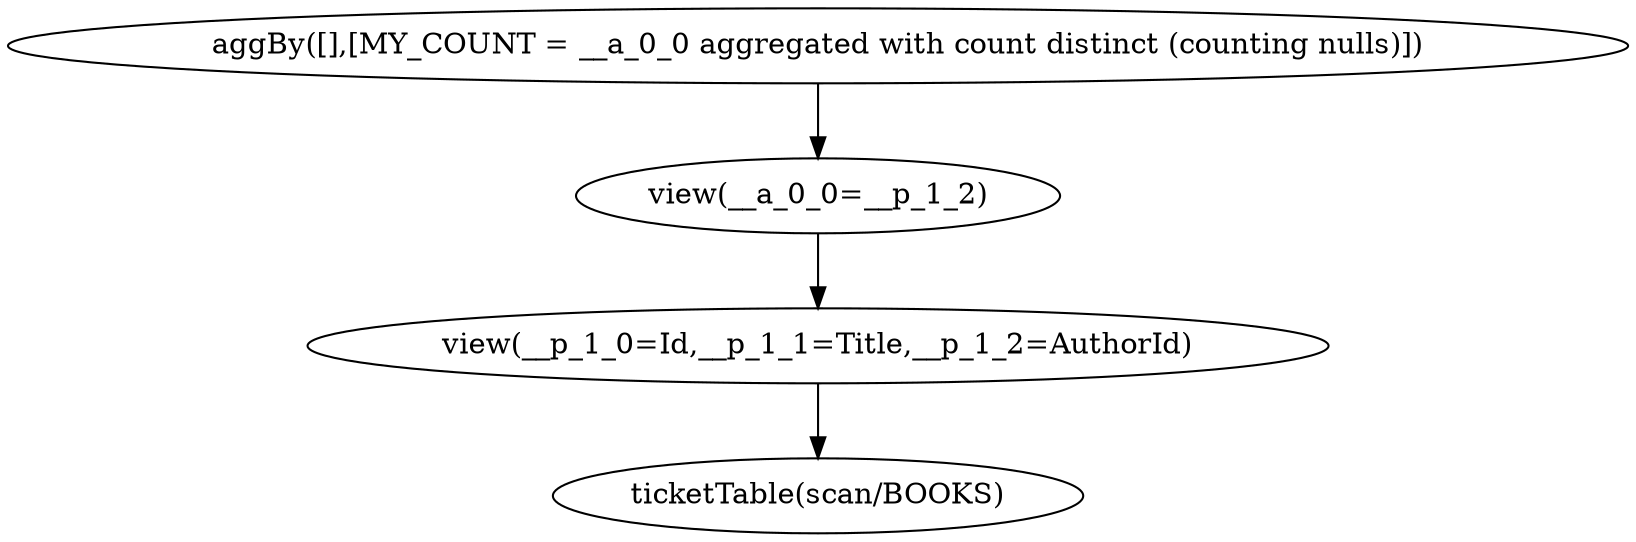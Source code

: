 digraph {
"op_0" ["label"="ticketTable(scan/BOOKS)"]
"op_1" ["label"="view(__p_1_0=Id,__p_1_1=Title,__p_1_2=AuthorId)"]
"op_2" ["label"="view(__a_0_0=__p_1_2)"]
"op_3" ["label"="aggBy([],[MY_COUNT = __a_0_0 aggregated with count distinct (counting nulls)])"]
"op_1" -> "op_0"
"op_2" -> "op_1"
"op_3" -> "op_2"
}